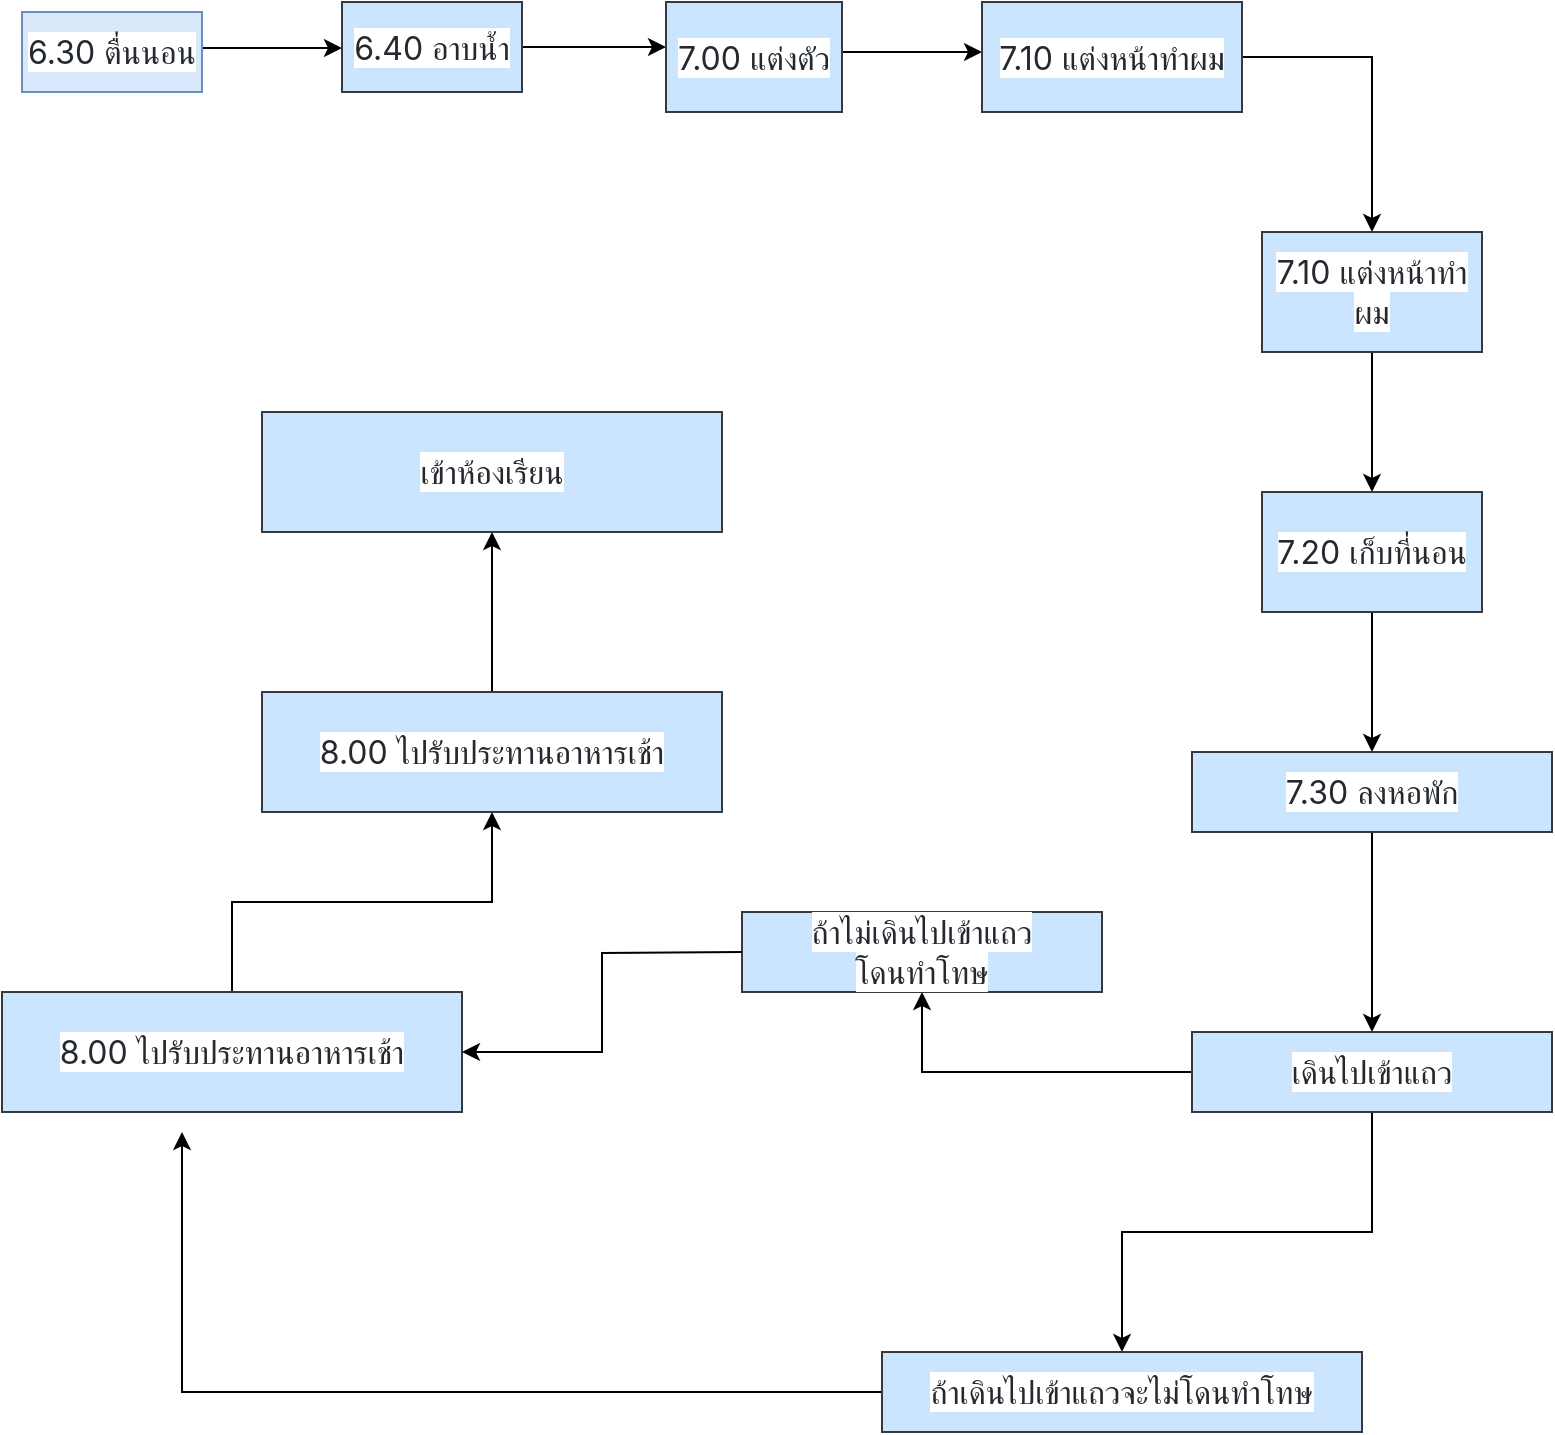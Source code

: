<mxfile version="20.6.0" type="github">
  <diagram id="5XE0UWEQUxbI7yYi9HfR" name="หน้า-1">
    <mxGraphModel dx="868" dy="482" grid="1" gridSize="10" guides="1" tooltips="1" connect="1" arrows="1" fold="1" page="1" pageScale="1" pageWidth="827" pageHeight="1169" math="0" shadow="0">
      <root>
        <mxCell id="0" />
        <mxCell id="1" parent="0" />
        <mxCell id="OibC9nyuZvysre33CNvJ-3" style="edgeStyle=orthogonalEdgeStyle;rounded=0;orthogonalLoop=1;jettySize=auto;html=1;" edge="1" parent="1" source="OibC9nyuZvysre33CNvJ-1" target="OibC9nyuZvysre33CNvJ-2">
          <mxGeometry relative="1" as="geometry">
            <Array as="points">
              <mxPoint x="140" y="58" />
              <mxPoint x="140" y="58" />
            </Array>
          </mxGeometry>
        </mxCell>
        <mxCell id="OibC9nyuZvysre33CNvJ-1" value="&lt;span style=&quot;color: rgb(36, 41, 47); font-family: -apple-system, BlinkMacSystemFont, &amp;quot;Segoe UI&amp;quot;, &amp;quot;Noto Sans&amp;quot;, Helvetica, Arial, sans-serif, &amp;quot;Apple Color Emoji&amp;quot;, &amp;quot;Segoe UI Emoji&amp;quot;; font-size: 16px; text-align: start; background-color: rgb(255, 255, 255);&quot;&gt;6.30 ตื่นนอน&lt;/span&gt;" style="rounded=0;whiteSpace=wrap;html=1;fillColor=#dae8fc;strokeColor=#6c8ebf;" vertex="1" parent="1">
          <mxGeometry x="40" y="40" width="90" height="40" as="geometry" />
        </mxCell>
        <mxCell id="OibC9nyuZvysre33CNvJ-8" style="edgeStyle=orthogonalEdgeStyle;rounded=0;orthogonalLoop=1;jettySize=auto;html=1;" edge="1" parent="1" source="OibC9nyuZvysre33CNvJ-2" target="OibC9nyuZvysre33CNvJ-7">
          <mxGeometry relative="1" as="geometry">
            <Array as="points">
              <mxPoint x="340" y="58" />
              <mxPoint x="340" y="58" />
            </Array>
          </mxGeometry>
        </mxCell>
        <mxCell id="OibC9nyuZvysre33CNvJ-2" value="&lt;span style=&quot;color: rgb(36, 41, 47); font-family: -apple-system, BlinkMacSystemFont, &amp;quot;Segoe UI&amp;quot;, &amp;quot;Noto Sans&amp;quot;, Helvetica, Arial, sans-serif, &amp;quot;Apple Color Emoji&amp;quot;, &amp;quot;Segoe UI Emoji&amp;quot;; font-size: 16px; text-align: start; background-color: rgb(255, 255, 255);&quot;&gt;6.40 อาบน้ำ&lt;/span&gt;" style="rounded=0;whiteSpace=wrap;html=1;fillColor=#cce5ff;strokeColor=#36393d;" vertex="1" parent="1">
          <mxGeometry x="200" y="35" width="90" height="45" as="geometry" />
        </mxCell>
        <mxCell id="OibC9nyuZvysre33CNvJ-10" style="edgeStyle=orthogonalEdgeStyle;rounded=0;orthogonalLoop=1;jettySize=auto;html=1;" edge="1" parent="1" source="OibC9nyuZvysre33CNvJ-7" target="OibC9nyuZvysre33CNvJ-9">
          <mxGeometry relative="1" as="geometry">
            <Array as="points">
              <mxPoint x="510" y="60" />
              <mxPoint x="510" y="60" />
            </Array>
          </mxGeometry>
        </mxCell>
        <mxCell id="OibC9nyuZvysre33CNvJ-7" value="&lt;span style=&quot;color: rgb(36, 41, 47); font-family: -apple-system, BlinkMacSystemFont, &amp;quot;Segoe UI&amp;quot;, &amp;quot;Noto Sans&amp;quot;, Helvetica, Arial, sans-serif, &amp;quot;Apple Color Emoji&amp;quot;, &amp;quot;Segoe UI Emoji&amp;quot;; font-size: 16px; text-align: start; background-color: rgb(255, 255, 255);&quot;&gt;7.00 แต่งตัว&lt;/span&gt;" style="rounded=0;whiteSpace=wrap;html=1;fillColor=#cce5ff;strokeColor=#36393d;" vertex="1" parent="1">
          <mxGeometry x="362" y="35" width="88" height="55" as="geometry" />
        </mxCell>
        <mxCell id="OibC9nyuZvysre33CNvJ-12" style="edgeStyle=orthogonalEdgeStyle;rounded=0;orthogonalLoop=1;jettySize=auto;html=1;" edge="1" parent="1" source="OibC9nyuZvysre33CNvJ-9" target="OibC9nyuZvysre33CNvJ-11">
          <mxGeometry relative="1" as="geometry" />
        </mxCell>
        <mxCell id="OibC9nyuZvysre33CNvJ-9" value="&lt;span style=&quot;color: rgb(36, 41, 47); font-family: -apple-system, BlinkMacSystemFont, &amp;quot;Segoe UI&amp;quot;, &amp;quot;Noto Sans&amp;quot;, Helvetica, Arial, sans-serif, &amp;quot;Apple Color Emoji&amp;quot;, &amp;quot;Segoe UI Emoji&amp;quot;; font-size: 16px; text-align: start; background-color: rgb(255, 255, 255);&quot;&gt;7.10 แต่งหน้าทำผม&lt;/span&gt;" style="rounded=0;whiteSpace=wrap;html=1;fillColor=#cce5ff;strokeColor=#36393d;" vertex="1" parent="1">
          <mxGeometry x="520" y="35" width="130" height="55" as="geometry" />
        </mxCell>
        <mxCell id="OibC9nyuZvysre33CNvJ-14" style="edgeStyle=orthogonalEdgeStyle;rounded=0;orthogonalLoop=1;jettySize=auto;html=1;" edge="1" parent="1" source="OibC9nyuZvysre33CNvJ-11" target="OibC9nyuZvysre33CNvJ-13">
          <mxGeometry relative="1" as="geometry" />
        </mxCell>
        <mxCell id="OibC9nyuZvysre33CNvJ-11" value="&lt;span style=&quot;color: rgb(36, 41, 47); font-family: -apple-system, BlinkMacSystemFont, &amp;quot;Segoe UI&amp;quot;, &amp;quot;Noto Sans&amp;quot;, Helvetica, Arial, sans-serif, &amp;quot;Apple Color Emoji&amp;quot;, &amp;quot;Segoe UI Emoji&amp;quot;; font-size: 16px; text-align: start; background-color: rgb(255, 255, 255);&quot;&gt;7.10 แต่งหน้าทำผม&lt;/span&gt;" style="rounded=0;whiteSpace=wrap;html=1;fillColor=#cce5ff;strokeColor=#36393d;" vertex="1" parent="1">
          <mxGeometry x="660" y="150" width="110" height="60" as="geometry" />
        </mxCell>
        <mxCell id="OibC9nyuZvysre33CNvJ-16" style="edgeStyle=orthogonalEdgeStyle;rounded=0;orthogonalLoop=1;jettySize=auto;html=1;" edge="1" parent="1" source="OibC9nyuZvysre33CNvJ-13" target="OibC9nyuZvysre33CNvJ-15">
          <mxGeometry relative="1" as="geometry" />
        </mxCell>
        <mxCell id="OibC9nyuZvysre33CNvJ-13" value="&lt;span style=&quot;color: rgb(36, 41, 47); font-family: -apple-system, BlinkMacSystemFont, &amp;quot;Segoe UI&amp;quot;, &amp;quot;Noto Sans&amp;quot;, Helvetica, Arial, sans-serif, &amp;quot;Apple Color Emoji&amp;quot;, &amp;quot;Segoe UI Emoji&amp;quot;; font-size: 16px; text-align: start; background-color: rgb(255, 255, 255);&quot;&gt;7.20 เก็บที่นอน&lt;/span&gt;" style="rounded=0;whiteSpace=wrap;html=1;fillColor=#cce5ff;strokeColor=#36393d;" vertex="1" parent="1">
          <mxGeometry x="660" y="280" width="110" height="60" as="geometry" />
        </mxCell>
        <mxCell id="OibC9nyuZvysre33CNvJ-37" style="edgeStyle=orthogonalEdgeStyle;rounded=0;orthogonalLoop=1;jettySize=auto;html=1;" edge="1" parent="1" source="OibC9nyuZvysre33CNvJ-15" target="OibC9nyuZvysre33CNvJ-36">
          <mxGeometry relative="1" as="geometry" />
        </mxCell>
        <mxCell id="OibC9nyuZvysre33CNvJ-15" value="&lt;span style=&quot;color: rgb(36, 41, 47); font-family: -apple-system, BlinkMacSystemFont, &amp;quot;Segoe UI&amp;quot;, &amp;quot;Noto Sans&amp;quot;, Helvetica, Arial, sans-serif, &amp;quot;Apple Color Emoji&amp;quot;, &amp;quot;Segoe UI Emoji&amp;quot;; font-size: 16px; text-align: start; background-color: rgb(255, 255, 255);&quot;&gt;7.30 ลงหอพัก&lt;/span&gt;" style="rounded=0;whiteSpace=wrap;html=1;fillColor=#cce5ff;strokeColor=#36393d;" vertex="1" parent="1">
          <mxGeometry x="625" y="410" width="180" height="40" as="geometry" />
        </mxCell>
        <mxCell id="OibC9nyuZvysre33CNvJ-28" style="edgeStyle=orthogonalEdgeStyle;rounded=0;orthogonalLoop=1;jettySize=auto;html=1;" edge="1" parent="1" source="OibC9nyuZvysre33CNvJ-25" target="OibC9nyuZvysre33CNvJ-27">
          <mxGeometry relative="1" as="geometry" />
        </mxCell>
        <mxCell id="OibC9nyuZvysre33CNvJ-25" value="&lt;span style=&quot;color: rgb(36, 41, 47); font-family: -apple-system, BlinkMacSystemFont, &amp;quot;Segoe UI&amp;quot;, &amp;quot;Noto Sans&amp;quot;, Helvetica, Arial, sans-serif, &amp;quot;Apple Color Emoji&amp;quot;, &amp;quot;Segoe UI Emoji&amp;quot;; font-size: 16px; text-align: start; background-color: rgb(255, 255, 255);&quot;&gt;8.00 ไปรับประทานอาหารเช้า&lt;/span&gt;" style="rounded=0;whiteSpace=wrap;html=1;fillColor=#cce5ff;strokeColor=#36393d;" vertex="1" parent="1">
          <mxGeometry x="30" y="530" width="230" height="60" as="geometry" />
        </mxCell>
        <mxCell id="OibC9nyuZvysre33CNvJ-31" style="edgeStyle=orthogonalEdgeStyle;rounded=0;orthogonalLoop=1;jettySize=auto;html=1;" edge="1" parent="1" source="OibC9nyuZvysre33CNvJ-27" target="OibC9nyuZvysre33CNvJ-30">
          <mxGeometry relative="1" as="geometry" />
        </mxCell>
        <mxCell id="OibC9nyuZvysre33CNvJ-27" value="&lt;span style=&quot;color: rgb(36, 41, 47); font-family: -apple-system, BlinkMacSystemFont, &amp;quot;Segoe UI&amp;quot;, &amp;quot;Noto Sans&amp;quot;, Helvetica, Arial, sans-serif, &amp;quot;Apple Color Emoji&amp;quot;, &amp;quot;Segoe UI Emoji&amp;quot;; font-size: 16px; text-align: start; background-color: rgb(255, 255, 255);&quot;&gt;8.00 ไปรับประทานอาหารเช้า&lt;/span&gt;" style="rounded=0;whiteSpace=wrap;html=1;fillColor=#cce5ff;strokeColor=#36393d;" vertex="1" parent="1">
          <mxGeometry x="160" y="380" width="230" height="60" as="geometry" />
        </mxCell>
        <mxCell id="OibC9nyuZvysre33CNvJ-30" value="&lt;div style=&quot;text-align: start;&quot;&gt;&lt;font face=&quot;-apple-system, BlinkMacSystemFont, Segoe UI, Noto Sans, Helvetica, Arial, sans-serif, Apple Color Emoji, Segoe UI Emoji&quot; color=&quot;#24292f&quot;&gt;&lt;span style=&quot;font-size: 16px; background-color: rgb(255, 255, 255);&quot;&gt;เข้าห้องเรียน&lt;/span&gt;&lt;/font&gt;&lt;/div&gt;" style="rounded=0;whiteSpace=wrap;html=1;fillColor=#cce5ff;strokeColor=#36393d;" vertex="1" parent="1">
          <mxGeometry x="160" y="240" width="230" height="60" as="geometry" />
        </mxCell>
        <mxCell id="OibC9nyuZvysre33CNvJ-39" style="edgeStyle=orthogonalEdgeStyle;rounded=0;orthogonalLoop=1;jettySize=auto;html=1;" edge="1" parent="1" source="OibC9nyuZvysre33CNvJ-36" target="OibC9nyuZvysre33CNvJ-38">
          <mxGeometry relative="1" as="geometry" />
        </mxCell>
        <mxCell id="OibC9nyuZvysre33CNvJ-41" style="edgeStyle=orthogonalEdgeStyle;rounded=0;orthogonalLoop=1;jettySize=auto;html=1;" edge="1" parent="1" source="OibC9nyuZvysre33CNvJ-36" target="OibC9nyuZvysre33CNvJ-40">
          <mxGeometry relative="1" as="geometry" />
        </mxCell>
        <mxCell id="OibC9nyuZvysre33CNvJ-36" value="&lt;div style=&quot;text-align: start;&quot;&gt;&lt;font face=&quot;-apple-system, BlinkMacSystemFont, Segoe UI, Noto Sans, Helvetica, Arial, sans-serif, Apple Color Emoji, Segoe UI Emoji&quot; color=&quot;#24292f&quot;&gt;&lt;span style=&quot;font-size: 16px; background-color: rgb(255, 255, 255);&quot;&gt;เดินไปเข้าแถว&lt;/span&gt;&lt;/font&gt;&lt;/div&gt;" style="rounded=0;whiteSpace=wrap;html=1;fillColor=#cce5ff;strokeColor=#36393d;" vertex="1" parent="1">
          <mxGeometry x="625" y="550" width="180" height="40" as="geometry" />
        </mxCell>
        <mxCell id="OibC9nyuZvysre33CNvJ-50" style="edgeStyle=orthogonalEdgeStyle;rounded=0;orthogonalLoop=1;jettySize=auto;html=1;" edge="1" parent="1" source="OibC9nyuZvysre33CNvJ-38">
          <mxGeometry relative="1" as="geometry">
            <mxPoint x="120" y="600" as="targetPoint" />
            <Array as="points">
              <mxPoint x="120" y="730" />
            </Array>
          </mxGeometry>
        </mxCell>
        <mxCell id="OibC9nyuZvysre33CNvJ-38" value="&lt;div style=&quot;text-align: start;&quot;&gt;&lt;font face=&quot;-apple-system, BlinkMacSystemFont, Segoe UI, Noto Sans, Helvetica, Arial, sans-serif, Apple Color Emoji, Segoe UI Emoji&quot; color=&quot;#24292f&quot;&gt;&lt;span style=&quot;font-size: 16px; background-color: rgb(255, 255, 255);&quot;&gt;ถ้าเดินไปเข้าแถวจะไม่โดนทำโทษ&lt;/span&gt;&lt;/font&gt;&lt;/div&gt;" style="rounded=0;whiteSpace=wrap;html=1;fillColor=#cce5ff;strokeColor=#36393d;" vertex="1" parent="1">
          <mxGeometry x="470" y="710" width="240" height="40" as="geometry" />
        </mxCell>
        <mxCell id="OibC9nyuZvysre33CNvJ-40" value="&lt;div style=&quot;text-align: start;&quot;&gt;&lt;font face=&quot;-apple-system, BlinkMacSystemFont, Segoe UI, Noto Sans, Helvetica, Arial, sans-serif, Apple Color Emoji, Segoe UI Emoji&quot; color=&quot;#24292f&quot;&gt;&lt;span style=&quot;font-size: 16px; background-color: rgb(255, 255, 255);&quot;&gt;ถ้าไม่เดินไปเข้าแถว&lt;/span&gt;&lt;/font&gt;&lt;/div&gt;&lt;span style=&quot;color: rgb(36, 41, 47); font-family: -apple-system, BlinkMacSystemFont, &amp;quot;Segoe UI&amp;quot;, &amp;quot;Noto Sans&amp;quot;, Helvetica, Arial, sans-serif, &amp;quot;Apple Color Emoji&amp;quot;, &amp;quot;Segoe UI Emoji&amp;quot;; font-size: 16px; text-align: start; background-color: rgb(255, 255, 255);&quot;&gt;โดนทำโทษ&lt;/span&gt;" style="rounded=0;whiteSpace=wrap;html=1;fillColor=#cce5ff;strokeColor=#36393d;" vertex="1" parent="1">
          <mxGeometry x="400" y="490" width="180" height="40" as="geometry" />
        </mxCell>
        <mxCell id="OibC9nyuZvysre33CNvJ-48" style="edgeStyle=orthogonalEdgeStyle;rounded=0;orthogonalLoop=1;jettySize=auto;html=1;entryX=1;entryY=0.5;entryDx=0;entryDy=0;" edge="1" parent="1" target="OibC9nyuZvysre33CNvJ-25">
          <mxGeometry relative="1" as="geometry">
            <mxPoint x="400" y="510" as="sourcePoint" />
            <mxPoint x="275" y="570" as="targetPoint" />
          </mxGeometry>
        </mxCell>
      </root>
    </mxGraphModel>
  </diagram>
</mxfile>
